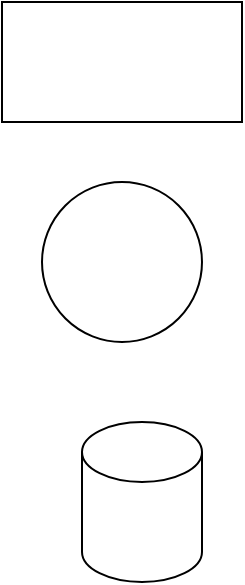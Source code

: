 <mxfile version="20.5.3" type="github"><diagram id="OgNN1uJZIiE1NY8wJsZ5" name="Page-1"><mxGraphModel dx="1038" dy="539" grid="1" gridSize="10" guides="1" tooltips="1" connect="1" arrows="1" fold="1" page="1" pageScale="1" pageWidth="850" pageHeight="1100" math="0" shadow="0"><root><mxCell id="0"/><mxCell id="1" parent="0"/><mxCell id="TIHOk01DnbVEf8kYmiTa-1" value="" style="rounded=0;whiteSpace=wrap;html=1;" vertex="1" parent="1"><mxGeometry x="360" y="250" width="120" height="60" as="geometry"/></mxCell><mxCell id="TIHOk01DnbVEf8kYmiTa-2" value="" style="ellipse;whiteSpace=wrap;html=1;aspect=fixed;" vertex="1" parent="1"><mxGeometry x="380" y="340" width="80" height="80" as="geometry"/></mxCell><mxCell id="TIHOk01DnbVEf8kYmiTa-3" value="" style="shape=cylinder3;whiteSpace=wrap;html=1;boundedLbl=1;backgroundOutline=1;size=15;" vertex="1" parent="1"><mxGeometry x="400" y="460" width="60" height="80" as="geometry"/></mxCell></root></mxGraphModel></diagram></mxfile>